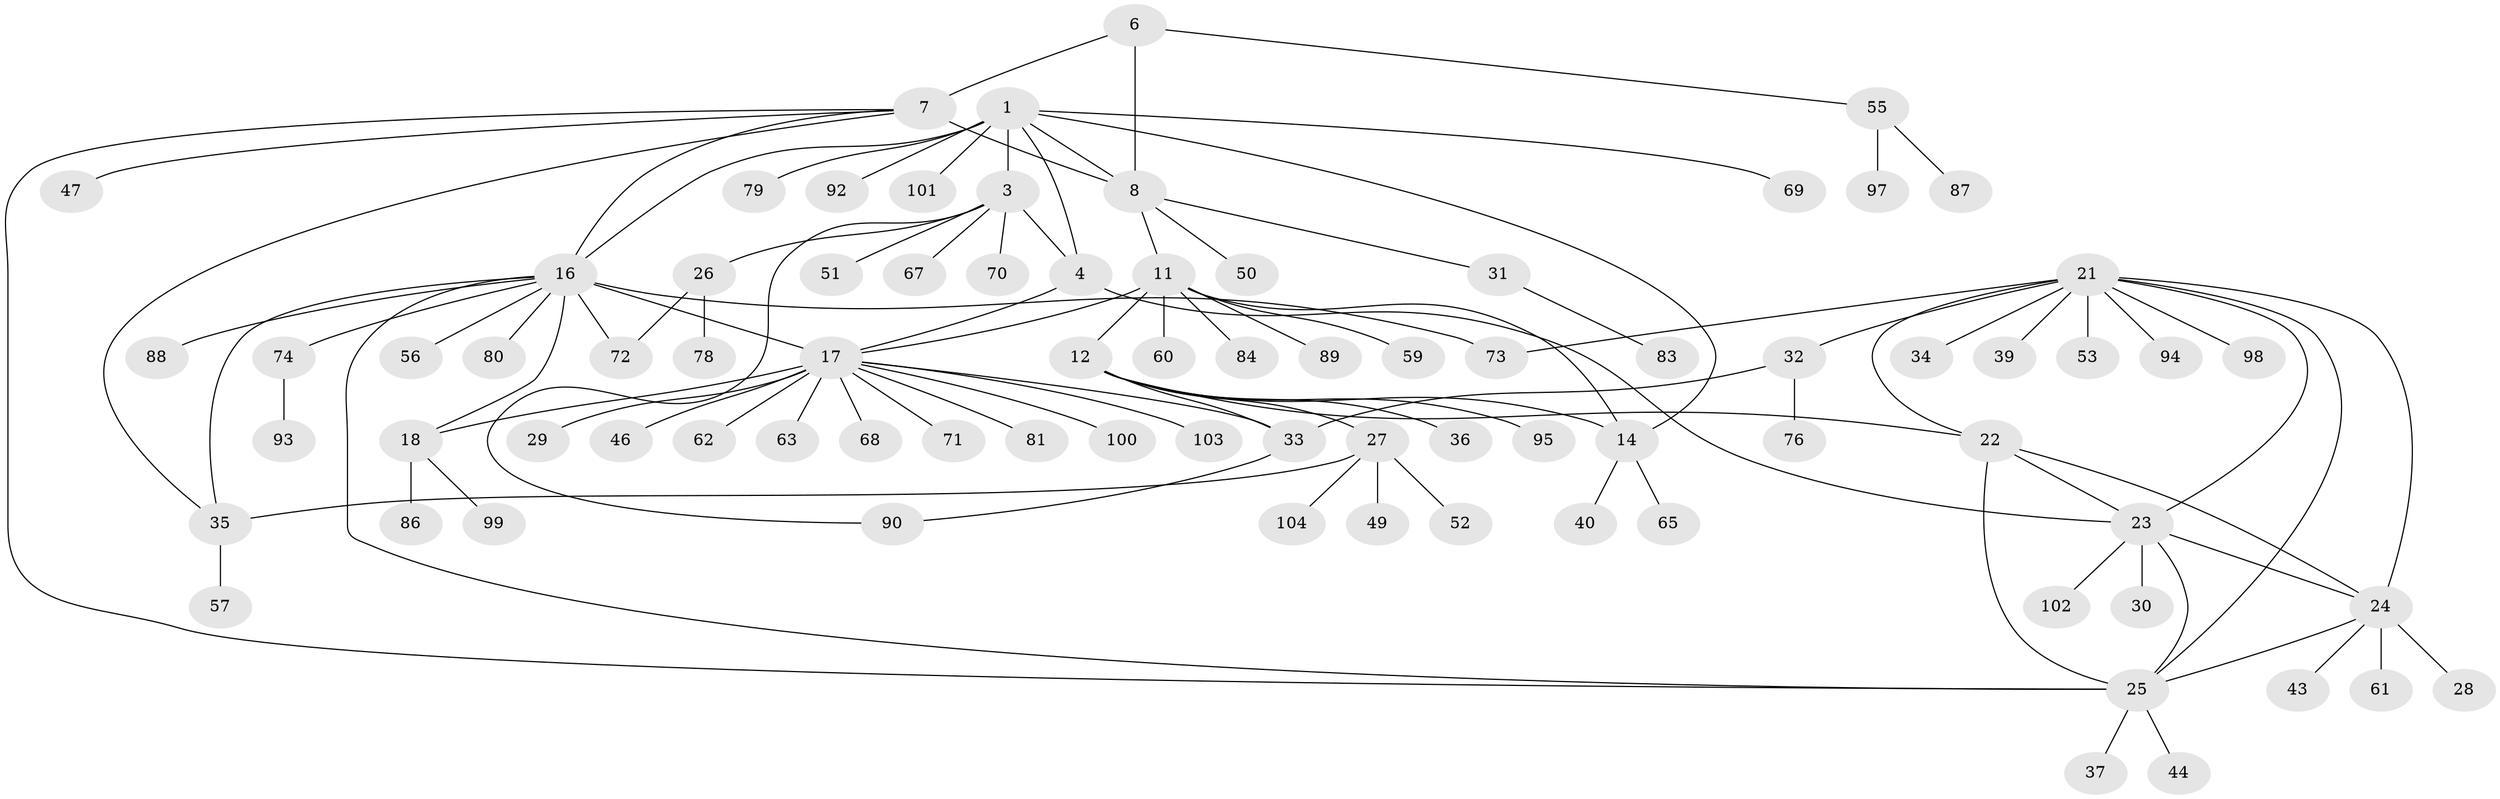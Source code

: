 // original degree distribution, {7: 0.04716981132075472, 8: 0.05660377358490566, 4: 0.02830188679245283, 6: 0.0660377358490566, 9: 0.02830188679245283, 5: 0.018867924528301886, 13: 0.009433962264150943, 12: 0.009433962264150943, 2: 0.14150943396226415, 1: 0.5660377358490566, 3: 0.02830188679245283}
// Generated by graph-tools (version 1.1) at 2025/11/02/27/25 16:11:36]
// undirected, 81 vertices, 104 edges
graph export_dot {
graph [start="1"]
  node [color=gray90,style=filled];
  1 [super="+2"];
  3 [super="+5"];
  4 [super="+58"];
  6 [super="+41"];
  7 [super="+9"];
  8 [super="+10"];
  11 [super="+13"];
  12 [super="+15"];
  14 [super="+75"];
  16 [super="+20"];
  17 [super="+19"];
  18 [super="+85"];
  21 [super="+91"];
  22 [super="+45"];
  23 [super="+48"];
  24 [super="+42"];
  25;
  26 [super="+66"];
  27 [super="+77"];
  28;
  29;
  30;
  31;
  32 [super="+106"];
  33;
  34 [super="+38"];
  35 [super="+96"];
  36;
  37;
  39;
  40;
  43;
  44;
  46;
  47 [super="+54"];
  49;
  50;
  51;
  52;
  53;
  55;
  56;
  57;
  59;
  60 [super="+64"];
  61;
  62;
  63;
  65;
  67;
  68;
  69;
  70;
  71;
  72;
  73;
  74;
  76;
  78;
  79 [super="+82"];
  80;
  81;
  83;
  84;
  86;
  87;
  88;
  89;
  90;
  92;
  93 [super="+105"];
  94;
  95;
  97;
  98;
  99;
  100;
  101;
  102;
  103;
  104;
  1 -- 3 [weight=4];
  1 -- 4 [weight=2];
  1 -- 69;
  1 -- 79;
  1 -- 101;
  1 -- 14;
  1 -- 92;
  1 -- 16;
  1 -- 8;
  3 -- 4 [weight=2];
  3 -- 67;
  3 -- 70;
  3 -- 26;
  3 -- 51;
  3 -- 90;
  4 -- 23;
  4 -- 17;
  6 -- 7 [weight=2];
  6 -- 8 [weight=2];
  6 -- 55;
  7 -- 8 [weight=4];
  7 -- 35;
  7 -- 25;
  7 -- 47;
  7 -- 16;
  8 -- 50;
  8 -- 11;
  8 -- 31;
  11 -- 12 [weight=4];
  11 -- 14 [weight=2];
  11 -- 59;
  11 -- 84;
  11 -- 89;
  11 -- 60;
  11 -- 17;
  12 -- 14 [weight=2];
  12 -- 27;
  12 -- 33;
  12 -- 36;
  12 -- 22;
  12 -- 95;
  14 -- 40;
  14 -- 65;
  16 -- 17 [weight=4];
  16 -- 18 [weight=2];
  16 -- 25;
  16 -- 56;
  16 -- 72;
  16 -- 80;
  16 -- 88;
  16 -- 73;
  16 -- 74;
  16 -- 35;
  17 -- 18 [weight=2];
  17 -- 29;
  17 -- 33;
  17 -- 63;
  17 -- 68;
  17 -- 71;
  17 -- 81;
  17 -- 100;
  17 -- 103;
  17 -- 46;
  17 -- 62;
  18 -- 86;
  18 -- 99;
  21 -- 22;
  21 -- 23;
  21 -- 24;
  21 -- 25;
  21 -- 32;
  21 -- 34;
  21 -- 39;
  21 -- 53;
  21 -- 73;
  21 -- 94;
  21 -- 98;
  22 -- 23;
  22 -- 24;
  22 -- 25;
  23 -- 24;
  23 -- 25;
  23 -- 30;
  23 -- 102;
  24 -- 25;
  24 -- 28;
  24 -- 43;
  24 -- 61;
  25 -- 37;
  25 -- 44;
  26 -- 72;
  26 -- 78;
  27 -- 35;
  27 -- 49;
  27 -- 52;
  27 -- 104;
  31 -- 83;
  32 -- 76;
  32 -- 33;
  33 -- 90;
  35 -- 57;
  55 -- 87;
  55 -- 97;
  74 -- 93;
}
